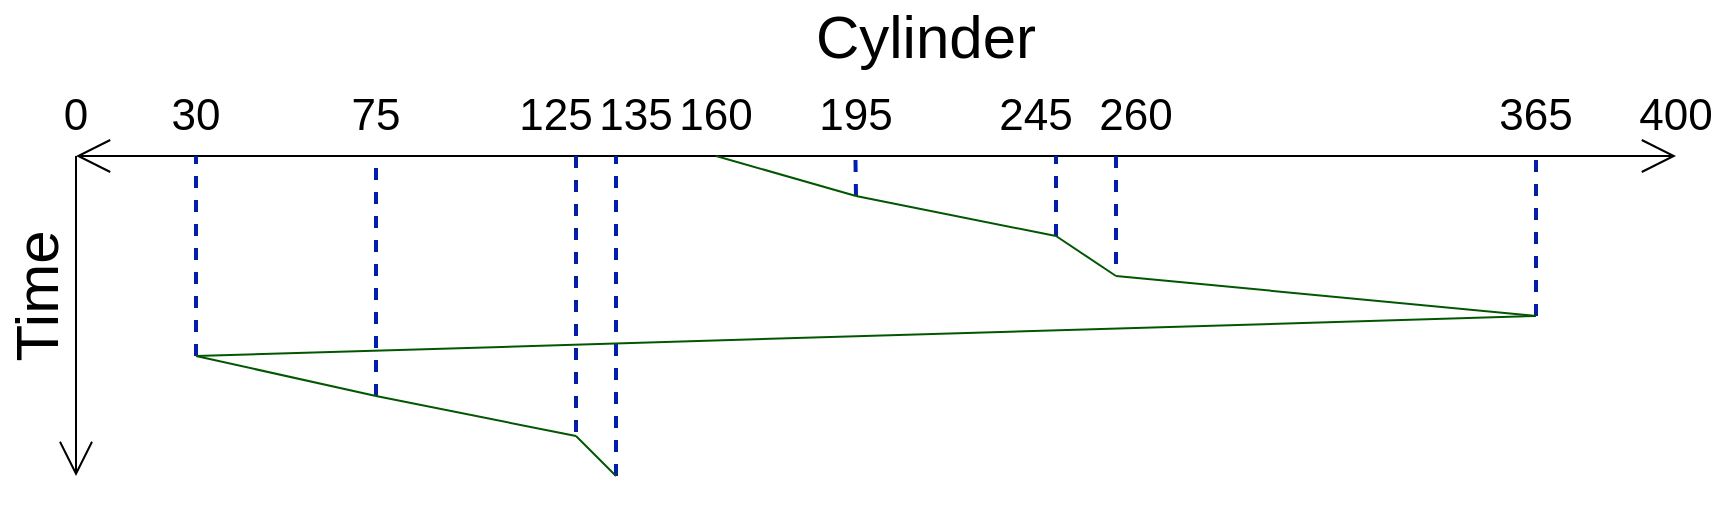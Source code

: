 <mxfile>
    <diagram id="q_ArtXExzZ80W9LqmxmB" name="Page-1">
        <mxGraphModel dx="2015" dy="959" grid="1" gridSize="10" guides="1" tooltips="1" connect="1" arrows="1" fold="1" page="1" pageScale="1" pageWidth="850" pageHeight="1100" math="0" shadow="0">
            <root>
                <mxCell id="0"/>
                <mxCell id="1" parent="0"/>
                <mxCell id="33" value="Cylinder" style="text;html=1;strokeColor=none;fillColor=none;align=center;verticalAlign=middle;whiteSpace=wrap;rounded=0;fontSize=30;" vertex="1" parent="1">
                    <mxGeometry x="365" y="10" width="120" height="20" as="geometry"/>
                </mxCell>
                <mxCell id="34" value="" style="endArrow=open;html=1;endFill=0;startArrow=open;startFill=0;endSize=15;startSize=15;" edge="1" parent="1">
                    <mxGeometry width="50" height="50" relative="1" as="geometry">
                        <mxPoint y="80" as="sourcePoint"/>
                        <mxPoint x="800" y="80" as="targetPoint"/>
                    </mxGeometry>
                </mxCell>
                <mxCell id="35" value="" style="endArrow=none;dashed=1;html=1;strokeWidth=2;fillColor=#0050ef;strokeColor=#001DBC;" edge="1" parent="1">
                    <mxGeometry width="50" height="50" relative="1" as="geometry">
                        <mxPoint x="60" y="180" as="sourcePoint"/>
                        <mxPoint x="60" y="80" as="targetPoint"/>
                    </mxGeometry>
                </mxCell>
                <mxCell id="36" value="" style="endArrow=none;dashed=1;html=1;strokeWidth=2;fillColor=#0050ef;strokeColor=#001DBC;" edge="1" parent="1">
                    <mxGeometry width="50" height="50" relative="1" as="geometry">
                        <mxPoint x="150" y="200" as="sourcePoint"/>
                        <mxPoint x="150" y="80" as="targetPoint"/>
                    </mxGeometry>
                </mxCell>
                <mxCell id="37" value="" style="endArrow=none;dashed=1;html=1;strokeWidth=2;fillColor=#0050ef;strokeColor=#001DBC;" edge="1" parent="1">
                    <mxGeometry width="50" height="50" relative="1" as="geometry">
                        <mxPoint x="250" y="80" as="sourcePoint"/>
                        <mxPoint x="250" y="220" as="targetPoint"/>
                    </mxGeometry>
                </mxCell>
                <mxCell id="38" value="" style="endArrow=none;dashed=1;html=1;strokeWidth=2;fillColor=#0050ef;strokeColor=#001DBC;" edge="1" parent="1">
                    <mxGeometry width="50" height="50" relative="1" as="geometry">
                        <mxPoint x="270" y="240" as="sourcePoint"/>
                        <mxPoint x="270" y="80" as="targetPoint"/>
                    </mxGeometry>
                </mxCell>
                <mxCell id="39" value="" style="endArrow=none;dashed=1;html=1;strokeWidth=2;fillColor=#0050ef;strokeColor=#001DBC;" edge="1" parent="1">
                    <mxGeometry width="50" height="50" relative="1" as="geometry">
                        <mxPoint x="520" y="80" as="sourcePoint"/>
                        <mxPoint x="520" y="140" as="targetPoint"/>
                    </mxGeometry>
                </mxCell>
                <mxCell id="40" value="" style="endArrow=none;dashed=1;html=1;strokeWidth=2;fillColor=#0050ef;strokeColor=#001DBC;" edge="1" parent="1">
                    <mxGeometry width="50" height="50" relative="1" as="geometry">
                        <mxPoint x="490" y="120" as="sourcePoint"/>
                        <mxPoint x="490" y="80" as="targetPoint"/>
                    </mxGeometry>
                </mxCell>
                <mxCell id="41" value="" style="endArrow=none;dashed=1;html=1;strokeWidth=2;fillColor=#0050ef;strokeColor=#001DBC;" edge="1" parent="1">
                    <mxGeometry width="50" height="50" relative="1" as="geometry">
                        <mxPoint x="730" y="160" as="sourcePoint"/>
                        <mxPoint x="730" y="80" as="targetPoint"/>
                    </mxGeometry>
                </mxCell>
                <mxCell id="42" value="30" style="text;html=1;strokeColor=none;fillColor=none;align=center;verticalAlign=middle;whiteSpace=wrap;rounded=0;fontSize=22;" vertex="1" parent="1">
                    <mxGeometry x="40" y="50" width="40" height="20" as="geometry"/>
                </mxCell>
                <mxCell id="43" value="75" style="text;html=1;strokeColor=none;fillColor=none;align=center;verticalAlign=middle;whiteSpace=wrap;rounded=0;fontSize=22;" vertex="1" parent="1">
                    <mxGeometry x="130" y="50" width="40" height="20" as="geometry"/>
                </mxCell>
                <mxCell id="44" value="125" style="text;html=1;strokeColor=none;fillColor=none;align=center;verticalAlign=middle;whiteSpace=wrap;rounded=0;fontSize=22;" vertex="1" parent="1">
                    <mxGeometry x="220" y="50" width="40" height="20" as="geometry"/>
                </mxCell>
                <mxCell id="45" value="135" style="text;html=1;strokeColor=none;fillColor=none;align=center;verticalAlign=middle;whiteSpace=wrap;rounded=0;fontSize=22;" vertex="1" parent="1">
                    <mxGeometry x="260" y="50" width="40" height="20" as="geometry"/>
                </mxCell>
                <mxCell id="46" value="245" style="text;html=1;strokeColor=none;fillColor=none;align=center;verticalAlign=middle;whiteSpace=wrap;rounded=0;fontSize=22;" vertex="1" parent="1">
                    <mxGeometry x="460" y="50" width="40" height="20" as="geometry"/>
                </mxCell>
                <mxCell id="47" value="260" style="text;html=1;strokeColor=none;fillColor=none;align=center;verticalAlign=middle;whiteSpace=wrap;rounded=0;fontSize=22;" vertex="1" parent="1">
                    <mxGeometry x="510" y="50" width="40" height="20" as="geometry"/>
                </mxCell>
                <mxCell id="48" value="195" style="text;html=1;strokeColor=none;fillColor=none;align=center;verticalAlign=middle;whiteSpace=wrap;rounded=0;fontSize=22;" vertex="1" parent="1">
                    <mxGeometry x="370" y="50" width="40" height="20" as="geometry"/>
                </mxCell>
                <mxCell id="49" value="365" style="text;html=1;strokeColor=none;fillColor=none;align=center;verticalAlign=middle;whiteSpace=wrap;rounded=0;fontSize=22;" vertex="1" parent="1">
                    <mxGeometry x="710" y="50" width="40" height="20" as="geometry"/>
                </mxCell>
                <mxCell id="50" value="400" style="text;html=1;strokeColor=none;fillColor=none;align=center;verticalAlign=middle;whiteSpace=wrap;rounded=0;fontSize=22;" vertex="1" parent="1">
                    <mxGeometry x="780" y="50" width="40" height="20" as="geometry"/>
                </mxCell>
                <mxCell id="51" value="0" style="text;html=1;strokeColor=none;fillColor=none;align=center;verticalAlign=middle;whiteSpace=wrap;rounded=0;fontSize=22;" vertex="1" parent="1">
                    <mxGeometry x="-20" y="50" width="40" height="20" as="geometry"/>
                </mxCell>
                <mxCell id="52" value="" style="endArrow=open;html=1;endFill=0;startArrow=none;startFill=0;endSize=15;startSize=15;" edge="1" parent="1">
                    <mxGeometry width="50" height="50" relative="1" as="geometry">
                        <mxPoint y="80" as="sourcePoint"/>
                        <mxPoint y="240" as="targetPoint"/>
                    </mxGeometry>
                </mxCell>
                <mxCell id="53" value="Time" style="text;html=1;strokeColor=none;fillColor=none;align=center;verticalAlign=middle;whiteSpace=wrap;rounded=0;fontSize=30;rotation=-90;" vertex="1" parent="1">
                    <mxGeometry x="-80" y="140" width="120" height="20" as="geometry"/>
                </mxCell>
                <mxCell id="54" value="" style="endArrow=none;dashed=1;html=1;strokeWidth=2;fillColor=#0050ef;strokeColor=#001DBC;" edge="1" parent="1">
                    <mxGeometry width="50" height="50" relative="1" as="geometry">
                        <mxPoint x="390" y="100" as="sourcePoint"/>
                        <mxPoint x="389.71" y="80" as="targetPoint"/>
                    </mxGeometry>
                </mxCell>
                <mxCell id="55" value="" style="endArrow=none;html=1;fillColor=#008a00;strokeColor=#005700;" edge="1" parent="1">
                    <mxGeometry width="50" height="50" relative="1" as="geometry">
                        <mxPoint x="390" y="100" as="sourcePoint"/>
                        <mxPoint x="320" y="80" as="targetPoint"/>
                    </mxGeometry>
                </mxCell>
                <mxCell id="56" value="160" style="text;html=1;strokeColor=none;fillColor=none;align=center;verticalAlign=middle;whiteSpace=wrap;rounded=0;fontSize=22;" vertex="1" parent="1">
                    <mxGeometry x="300" y="50" width="40" height="20" as="geometry"/>
                </mxCell>
                <mxCell id="57" value="" style="endArrow=none;html=1;fillColor=#008a00;strokeColor=#005700;" edge="1" parent="1">
                    <mxGeometry width="50" height="50" relative="1" as="geometry">
                        <mxPoint x="490" y="120" as="sourcePoint"/>
                        <mxPoint x="390" y="100" as="targetPoint"/>
                    </mxGeometry>
                </mxCell>
                <mxCell id="58" value="" style="endArrow=none;html=1;fillColor=#008a00;strokeColor=#005700;" edge="1" parent="1">
                    <mxGeometry width="50" height="50" relative="1" as="geometry">
                        <mxPoint x="490" y="120" as="sourcePoint"/>
                        <mxPoint x="520" y="140" as="targetPoint"/>
                    </mxGeometry>
                </mxCell>
                <mxCell id="59" value="" style="endArrow=none;html=1;fillColor=#008a00;strokeColor=#005700;" edge="1" parent="1">
                    <mxGeometry width="50" height="50" relative="1" as="geometry">
                        <mxPoint x="730" y="160" as="sourcePoint"/>
                        <mxPoint x="520" y="140" as="targetPoint"/>
                    </mxGeometry>
                </mxCell>
                <mxCell id="60" value="" style="endArrow=none;html=1;fillColor=#008a00;strokeColor=#005700;" edge="1" parent="1">
                    <mxGeometry width="50" height="50" relative="1" as="geometry">
                        <mxPoint x="730" y="160" as="sourcePoint"/>
                        <mxPoint x="60" y="180" as="targetPoint"/>
                    </mxGeometry>
                </mxCell>
                <mxCell id="61" value="" style="endArrow=none;html=1;fillColor=#008a00;strokeColor=#005700;" edge="1" parent="1">
                    <mxGeometry width="50" height="50" relative="1" as="geometry">
                        <mxPoint x="270" y="240" as="sourcePoint"/>
                        <mxPoint x="250" y="220" as="targetPoint"/>
                    </mxGeometry>
                </mxCell>
                <mxCell id="62" value="" style="endArrow=none;html=1;fillColor=#008a00;strokeColor=#005700;" edge="1" parent="1">
                    <mxGeometry width="50" height="50" relative="1" as="geometry">
                        <mxPoint x="250" y="220" as="sourcePoint"/>
                        <mxPoint x="150" y="200" as="targetPoint"/>
                    </mxGeometry>
                </mxCell>
                <mxCell id="63" value="" style="endArrow=none;html=1;fillColor=#008a00;strokeColor=#005700;" edge="1" parent="1">
                    <mxGeometry width="50" height="50" relative="1" as="geometry">
                        <mxPoint x="150" y="200" as="sourcePoint"/>
                        <mxPoint x="60" y="180" as="targetPoint"/>
                    </mxGeometry>
                </mxCell>
            </root>
        </mxGraphModel>
    </diagram>
</mxfile>